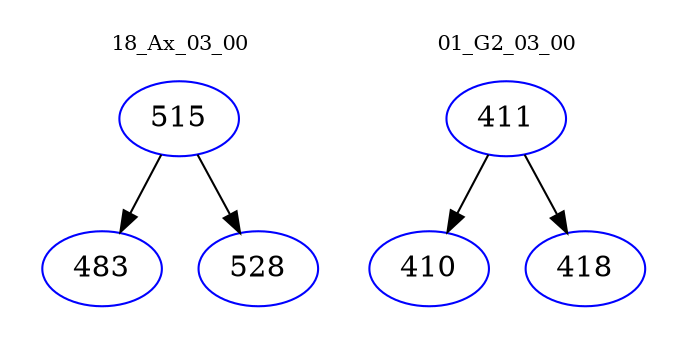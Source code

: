 digraph{
subgraph cluster_0 {
color = white
label = "18_Ax_03_00";
fontsize=10;
T0_515 [label="515", color="blue"]
T0_515 -> T0_483 [color="black"]
T0_483 [label="483", color="blue"]
T0_515 -> T0_528 [color="black"]
T0_528 [label="528", color="blue"]
}
subgraph cluster_1 {
color = white
label = "01_G2_03_00";
fontsize=10;
T1_411 [label="411", color="blue"]
T1_411 -> T1_410 [color="black"]
T1_410 [label="410", color="blue"]
T1_411 -> T1_418 [color="black"]
T1_418 [label="418", color="blue"]
}
}
